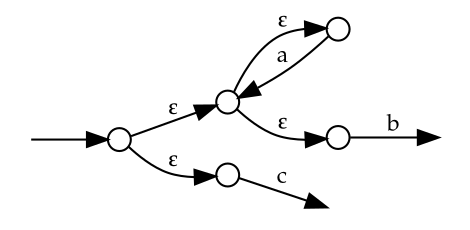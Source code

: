 digraph NFA {
	graph [fontname=Palatino, fontsize=11, rankdir="LR", margin=0];
	node [fontname=Palatino, fontsize=11, width="0.15", height="0.15"];
	edge [fontname="Palatino", fontsize=11];

	0 [shape=point, style=invis]
	1 [shape=circle, label=""]
	2 [shape=circle, label=""]
	3 [shape=circle, label=""]
	4 [shape=circle, label=""]
	5 [shape=circle, label=""]

	6 [shape=point, style=invis]
	7 [shape=point, style=invis]

	1 -> 2 [label="&#949;"]		 
	2 -> 1 [label="a"]
	1 -> 3 [label="&#949;"]		 
	3 -> 6 [label="b"]
	
	4 -> 7 [label="c"]

	0 -> 5 [minlen="1"]
	5 -> 1 [label="&#949;"]
	5 -> 4 [label="&#949;"]

}
